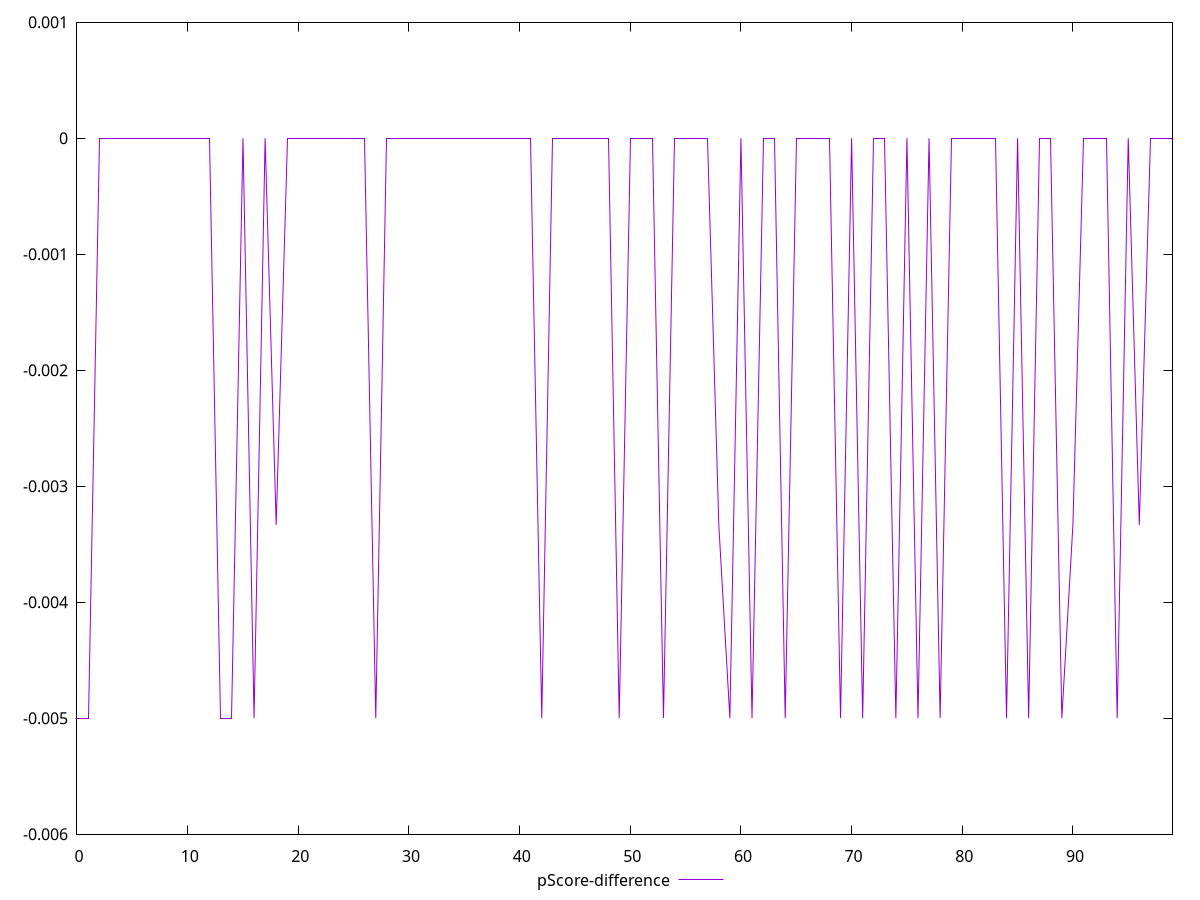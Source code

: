 reset

$pScoreDifference <<EOF
0 -0.0050000000000000044
1 -0.0050000000000000044
2 0
3 0
4 0
5 0
6 0
7 0
8 0
9 0
10 0
11 0
12 0
13 -0.0050000000000000044
14 -0.0050000000000000044
15 0
16 -0.0050000000000000044
17 0
18 -0.0033333333333332993
19 0
20 0
21 0
22 0
23 0
24 0
25 0
26 0
27 -0.0050000000000000044
28 0
29 0
30 0
31 0
32 0
33 0
34 0
35 0
36 0
37 0
38 0
39 0
40 0
41 0
42 -0.0050000000000000044
43 0
44 0
45 0
46 0
47 0
48 0
49 -0.0050000000000000044
50 0
51 0
52 0
53 -0.0050000000000000044
54 0
55 0
56 0
57 0
58 -0.0033333333333334103
59 -0.0050000000000000044
60 0
61 -0.0050000000000000044
62 0
63 0
64 -0.0050000000000000044
65 0
66 0
67 0
68 0
69 -0.0050000000000000044
70 0
71 -0.0050000000000000044
72 0
73 0
74 -0.0050000000000000044
75 0
76 -0.0050000000000000044
77 0
78 -0.0050000000000000044
79 0
80 0
81 0
82 0
83 0
84 -0.0050000000000000044
85 0
86 -0.0050000000000000044
87 0
88 0
89 -0.0050000000000000044
90 -0.0033333333333332993
91 0
92 0
93 0
94 -0.0050000000000000044
95 0
96 -0.0033333333333334103
97 0
98 0
99 0
EOF

set key outside below
set xrange [0:99]
set yrange [-0.0060000000000000045:0.001]
set trange [-0.0060000000000000045:0.001]
set terminal svg size 640, 500 enhanced background rgb 'white'
set output "reports/report_00028_2021-02-24T12-49-42.674Z/unminified-javascript/samples/agenda/pScore-difference/values.svg"

plot $pScoreDifference title "pScore-difference" with line

reset
